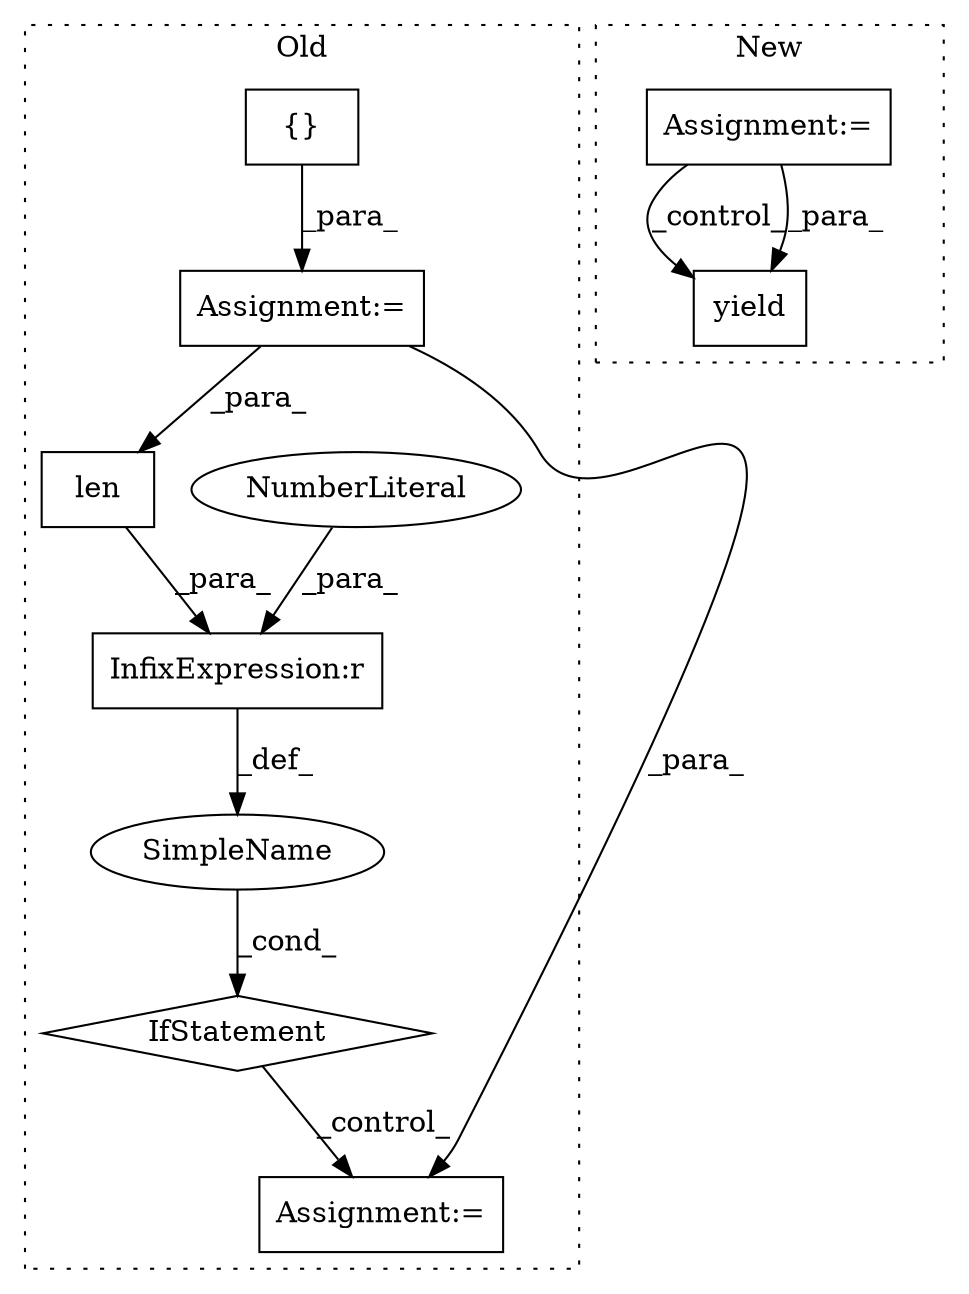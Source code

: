 digraph G {
subgraph cluster0 {
1 [label="len" a="32" s="2413,2421" l="4,1" shape="box"];
3 [label="IfStatement" a="25" s="2409,2426" l="4,2" shape="diamond"];
4 [label="InfixExpression:r" a="27" s="2422" l="3" shape="box"];
5 [label="NumberLiteral" a="34" s="2425" l="1" shape="ellipse"];
6 [label="Assignment:=" a="7" s="2447" l="1" shape="box"];
7 [label="SimpleName" a="42" s="" l="" shape="ellipse"];
9 [label="{}" a="4" s="1416" l="2" shape="box"];
10 [label="Assignment:=" a="7" s="1406" l="1" shape="box"];
label = "Old";
style="dotted";
}
subgraph cluster1 {
2 [label="yield" a="112" s="1559" l="7" shape="box"];
8 [label="Assignment:=" a="7" s="1444,1547" l="57,2" shape="box"];
label = "New";
style="dotted";
}
1 -> 4 [label="_para_"];
3 -> 6 [label="_control_"];
4 -> 7 [label="_def_"];
5 -> 4 [label="_para_"];
7 -> 3 [label="_cond_"];
8 -> 2 [label="_control_"];
8 -> 2 [label="_para_"];
9 -> 10 [label="_para_"];
10 -> 6 [label="_para_"];
10 -> 1 [label="_para_"];
}